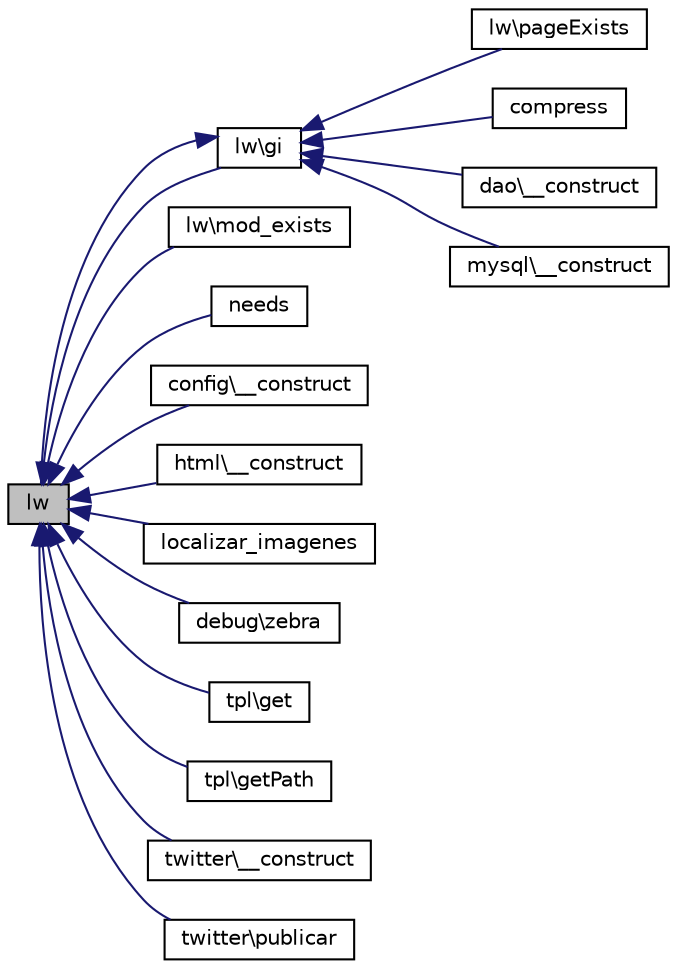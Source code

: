 digraph "lw"
{
  edge [fontname="Helvetica",fontsize="10",labelfontname="Helvetica",labelfontsize="10"];
  node [fontname="Helvetica",fontsize="10",shape=record];
  rankdir="LR";
  Node1 [label="lw",height=0.2,width=0.4,color="black", fillcolor="grey75", style="filled" fontcolor="black"];
  Node1 -> Node2 [dir="back",color="midnightblue",fontsize="10",style="solid"];
  Node2 [label="lw\\gi",height=0.2,width=0.4,color="black", fillcolor="white", style="filled",URL="$d1/de5/classlw.html#a2a82141a13e0594d6ebd540801a927b7"];
  Node2 -> Node3 [dir="back",color="midnightblue",fontsize="10",style="solid"];
  Node3 [label="lw\\pageExists",height=0.2,width=0.4,color="black", fillcolor="white", style="filled",URL="$d1/de5/classlw.html#a373d0d56d75bed4f27708430d94c1895"];
  Node2 -> Node1 [dir="back",color="midnightblue",fontsize="10",style="solid"];
  Node2 -> Node4 [dir="back",color="midnightblue",fontsize="10",style="solid"];
  Node4 [label="compress",height=0.2,width=0.4,color="black", fillcolor="white", style="filled",URL="$d7/dfb/css__compressor_8php.html#aa258b37cddeda5e6637303fe9acd0604"];
  Node2 -> Node5 [dir="back",color="midnightblue",fontsize="10",style="solid"];
  Node5 [label="dao\\__construct",height=0.2,width=0.4,color="black", fillcolor="white", style="filled",URL="$d9/d70/classdao.html#a095c5d389db211932136b53f25f39685"];
  Node2 -> Node6 [dir="back",color="midnightblue",fontsize="10",style="solid"];
  Node6 [label="mysql\\__construct",height=0.2,width=0.4,color="black", fillcolor="white", style="filled",URL="$dd/d55/classmysql.html#a095c5d389db211932136b53f25f39685"];
  Node1 -> Node7 [dir="back",color="midnightblue",fontsize="10",style="solid"];
  Node7 [label="lw\\mod_exists",height=0.2,width=0.4,color="black", fillcolor="white", style="filled",URL="$d1/de5/classlw.html#aba61508ddf1137390531f5df811276a4"];
  Node1 -> Node8 [dir="back",color="midnightblue",fontsize="10",style="solid"];
  Node8 [label="needs",height=0.2,width=0.4,color="black", fillcolor="white", style="filled",URL="$df/dfd/core_2leafwork_8php.html#adcaf2d4b67f681ea3e30f0dc753ffc3d"];
  Node1 -> Node9 [dir="back",color="midnightblue",fontsize="10",style="solid"];
  Node9 [label="config\\__construct",height=0.2,width=0.4,color="black", fillcolor="white", style="filled",URL="$dc/dd1/classconfig.html#a095c5d389db211932136b53f25f39685"];
  Node1 -> Node10 [dir="back",color="midnightblue",fontsize="10",style="solid"];
  Node10 [label="html\\__construct",height=0.2,width=0.4,color="black", fillcolor="white", style="filled",URL="$d9/d2a/classhtml.html#a095c5d389db211932136b53f25f39685"];
  Node1 -> Node11 [dir="back",color="midnightblue",fontsize="10",style="solid"];
  Node11 [label="localizar_imagenes",height=0.2,width=0.4,color="black", fillcolor="white", style="filled",URL="$d7/dfb/css__compressor_8php.html#a038ed1c66ff65337c153d206e6258fe8"];
  Node1 -> Node12 [dir="back",color="midnightblue",fontsize="10",style="solid"];
  Node12 [label="debug\\zebra",height=0.2,width=0.4,color="black", fillcolor="white", style="filled",URL="$d4/d16/classdebug.html#a6472998e0c4b13f59a2b00473032dc15"];
  Node1 -> Node13 [dir="back",color="midnightblue",fontsize="10",style="solid"];
  Node13 [label="tpl\\get",height=0.2,width=0.4,color="black", fillcolor="white", style="filled",URL="$dc/d1b/classtpl.html#aa894a674f303f1f4d88d86b3e2dae068"];
  Node1 -> Node14 [dir="back",color="midnightblue",fontsize="10",style="solid"];
  Node14 [label="tpl\\getPath",height=0.2,width=0.4,color="black", fillcolor="white", style="filled",URL="$dc/d1b/classtpl.html#a30c5c67b2bf8e2e2ccc7e361faa20afe"];
  Node1 -> Node15 [dir="back",color="midnightblue",fontsize="10",style="solid"];
  Node15 [label="twitter\\__construct",height=0.2,width=0.4,color="black", fillcolor="white", style="filled",URL="$db/d38/classtwitter.html#a095c5d389db211932136b53f25f39685"];
  Node1 -> Node16 [dir="back",color="midnightblue",fontsize="10",style="solid"];
  Node16 [label="twitter\\publicar",height=0.2,width=0.4,color="black", fillcolor="white", style="filled",URL="$db/d38/classtwitter.html#a03152964b365754fcf7e76902762da37"];
}
